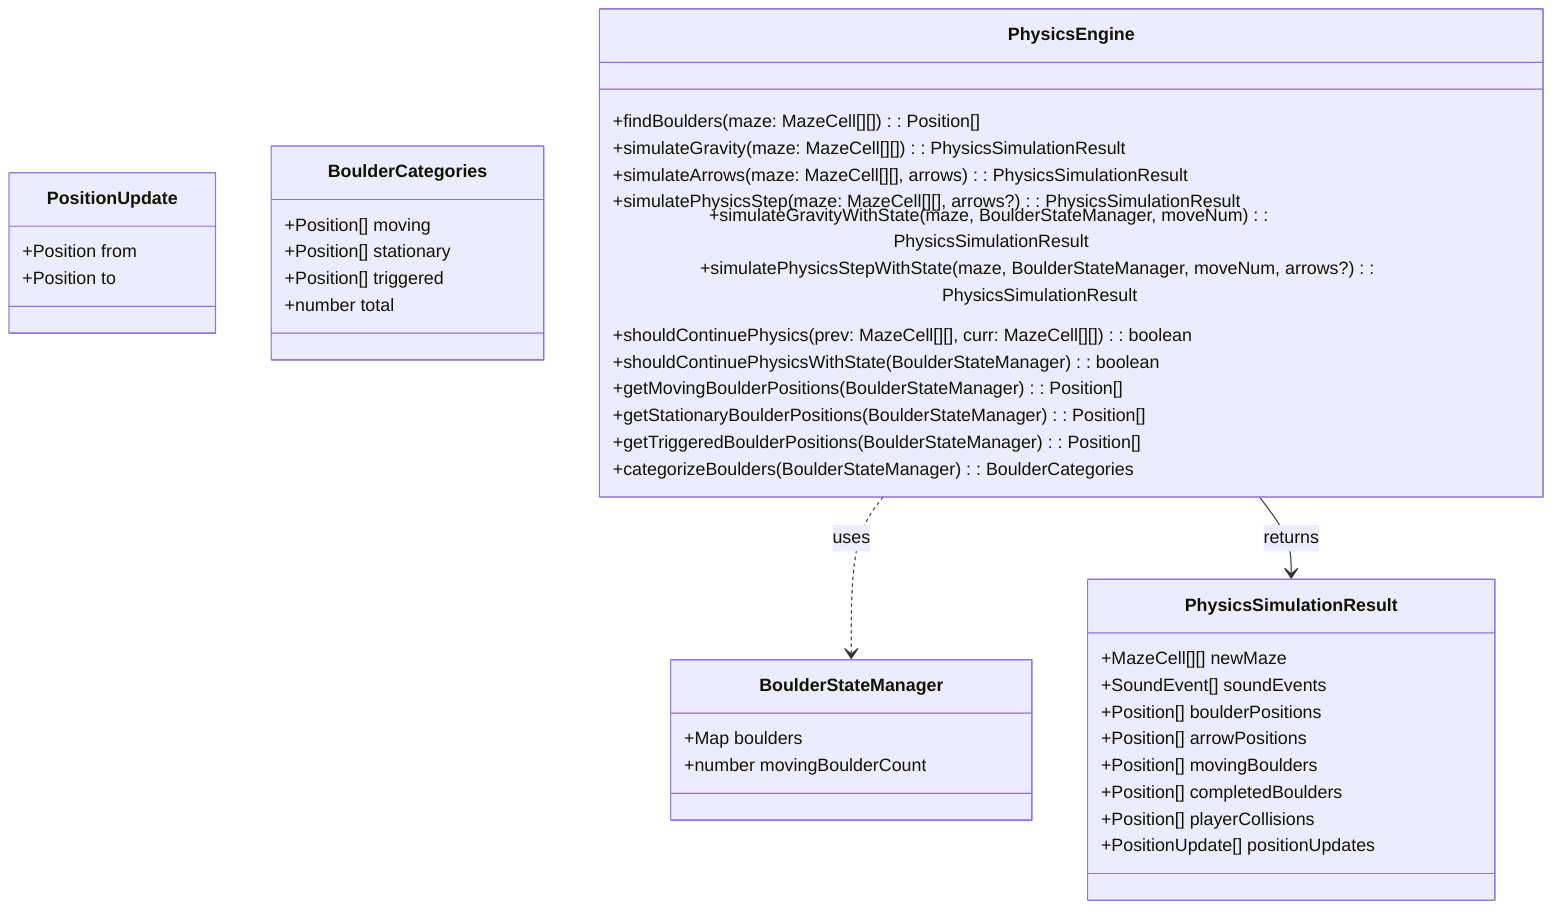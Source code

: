 classDiagram
  class PositionUpdate {
    +Position from
    +Position to
  }
  class BoulderCategories {
    +Position[] moving
    +Position[] stationary
    +Position[] triggered
    +number total
  }
  class PhysicsSimulationResult {
    +MazeCell[][] newMaze
    +SoundEvent[] soundEvents
    +Position[] boulderPositions
    +Position[] arrowPositions
    +Position[] movingBoulders
    +Position[] completedBoulders
    +Position[] playerCollisions
    +PositionUpdate[] positionUpdates
  }

  class PhysicsEngine {
    +findBoulders(maze: MazeCell[][]): Position[]
    +simulateGravity(maze: MazeCell[][]): PhysicsSimulationResult
    +simulateArrows(maze: MazeCell[][], arrows): PhysicsSimulationResult
    +simulatePhysicsStep(maze: MazeCell[][], arrows?): PhysicsSimulationResult
    +simulateGravityWithState(maze, BoulderStateManager, moveNum): PhysicsSimulationResult
    +simulatePhysicsStepWithState(maze, BoulderStateManager, moveNum, arrows?): PhysicsSimulationResult
    +shouldContinuePhysics(prev: MazeCell[][], curr: MazeCell[][]): boolean
    +shouldContinuePhysicsWithState(BoulderStateManager): boolean
    +getMovingBoulderPositions(BoulderStateManager): Position[]
    +getStationaryBoulderPositions(BoulderStateManager): Position[]
    +getTriggeredBoulderPositions(BoulderStateManager): Position[]
    +categorizeBoulders(BoulderStateManager): BoulderCategories
  }

  class BoulderStateManager {
    +Map<string,BoulderState> boulders
    +number movingBoulderCount
  }

  PhysicsEngine ..> BoulderStateManager : uses
  PhysicsEngine --> PhysicsSimulationResult : returns